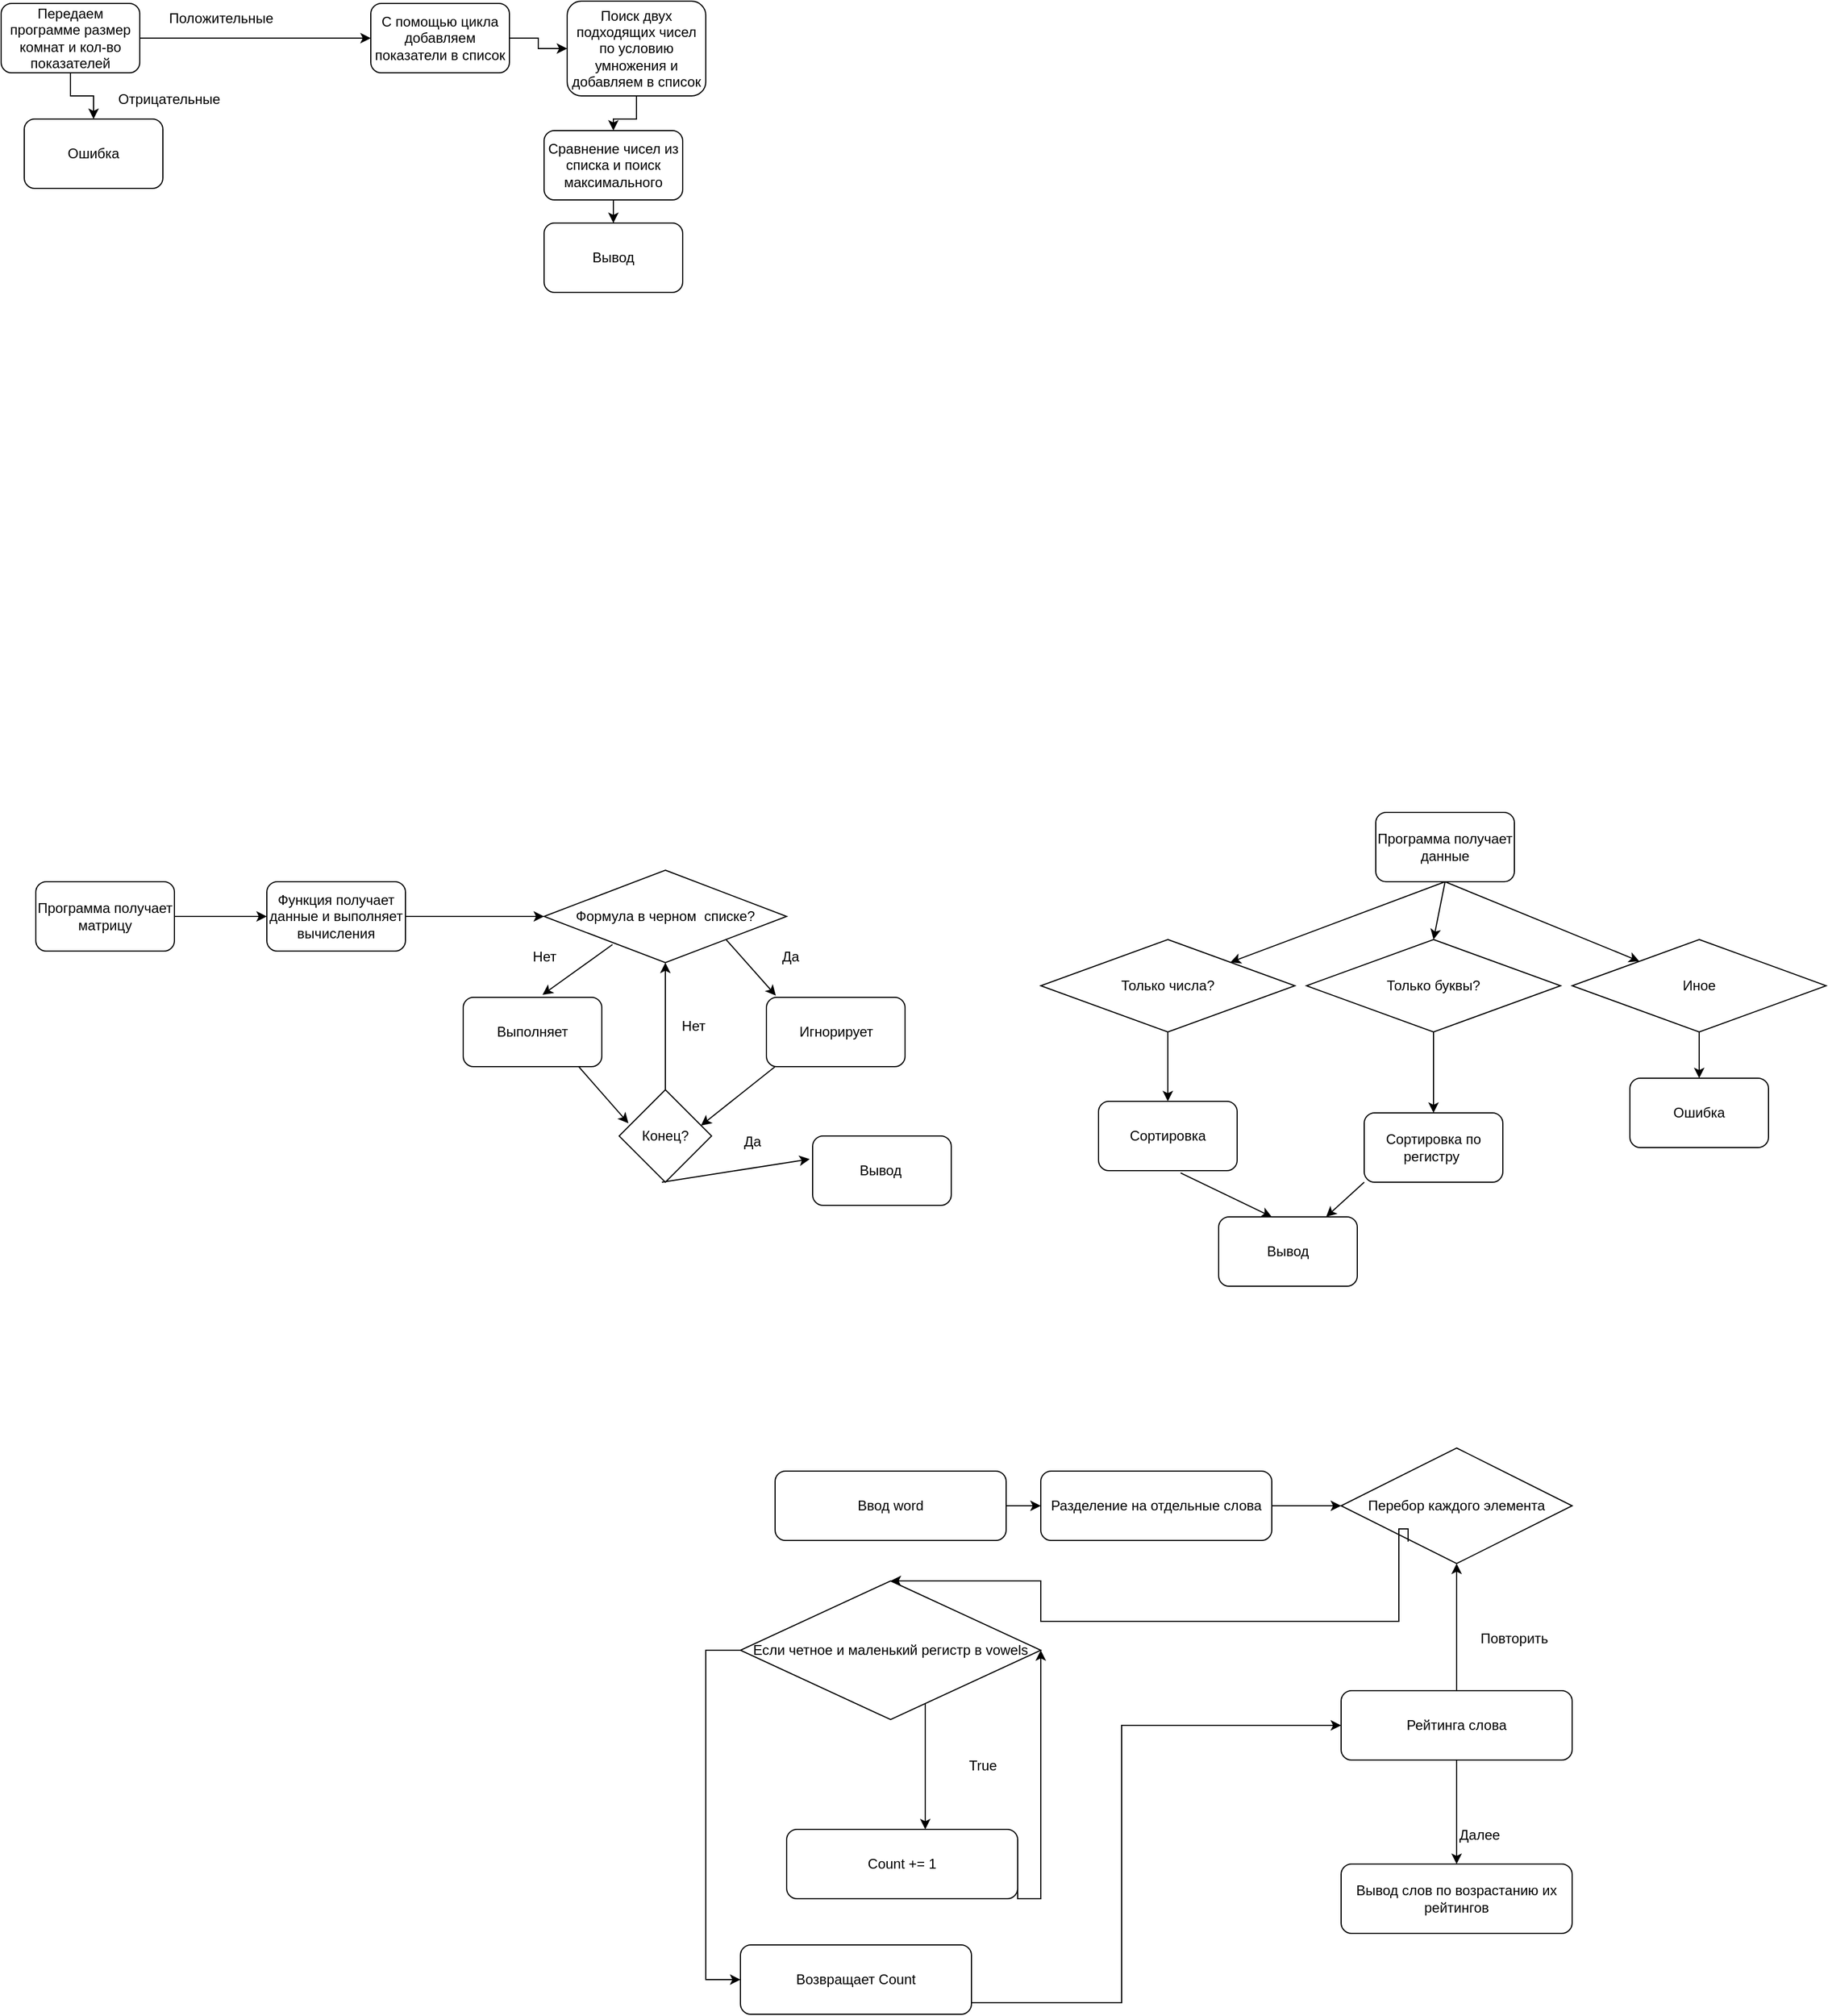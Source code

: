 <mxfile version="24.1.0" type="github">
  <diagram name="Страница — 1" id="TgV85QjSVcVYZDqP1wPA">
    <mxGraphModel dx="1982" dy="661" grid="1" gridSize="10" guides="1" tooltips="1" connect="1" arrows="1" fold="1" page="1" pageScale="1" pageWidth="827" pageHeight="1169" math="0" shadow="0">
      <root>
        <mxCell id="0" />
        <mxCell id="1" parent="0" />
        <mxCell id="714EKaEHQLsT-3FCsrPG-1" value="" style="edgeStyle=orthogonalEdgeStyle;rounded=0;orthogonalLoop=1;jettySize=auto;html=1;" parent="1" source="714EKaEHQLsT-3FCsrPG-2" target="714EKaEHQLsT-3FCsrPG-11" edge="1">
          <mxGeometry relative="1" as="geometry" />
        </mxCell>
        <mxCell id="714EKaEHQLsT-3FCsrPG-2" value="Ввод word" style="rounded=1;whiteSpace=wrap;html=1;" parent="1" vertex="1">
          <mxGeometry x="-100" y="1320" width="200" height="60" as="geometry" />
        </mxCell>
        <mxCell id="714EKaEHQLsT-3FCsrPG-3" value="" style="edgeStyle=orthogonalEdgeStyle;rounded=0;orthogonalLoop=1;jettySize=auto;html=1;" parent="1" source="714EKaEHQLsT-3FCsrPG-4" target="714EKaEHQLsT-3FCsrPG-5" edge="1">
          <mxGeometry relative="1" as="geometry">
            <Array as="points">
              <mxPoint x="30" y="1610" />
              <mxPoint x="30" y="1610" />
            </Array>
          </mxGeometry>
        </mxCell>
        <mxCell id="714EKaEHQLsT-3FCsrPG-4" value="Если четное и маленький регистр в vowels" style="rhombus;whiteSpace=wrap;html=1;" parent="1" vertex="1">
          <mxGeometry x="-130" y="1415" width="260" height="120" as="geometry" />
        </mxCell>
        <mxCell id="714EKaEHQLsT-3FCsrPG-5" value="Count += 1" style="rounded=1;whiteSpace=wrap;html=1;" parent="1" vertex="1">
          <mxGeometry x="-90" y="1630" width="200" height="60" as="geometry" />
        </mxCell>
        <mxCell id="714EKaEHQLsT-3FCsrPG-6" value="True" style="text;html=1;align=center;verticalAlign=middle;whiteSpace=wrap;rounded=0;" parent="1" vertex="1">
          <mxGeometry x="50" y="1560" width="60" height="30" as="geometry" />
        </mxCell>
        <mxCell id="714EKaEHQLsT-3FCsrPG-7" value="" style="endArrow=classic;html=1;rounded=0;exitX=1;exitY=0.5;exitDx=0;exitDy=0;entryX=1;entryY=0.5;entryDx=0;entryDy=0;edgeStyle=orthogonalEdgeStyle;" parent="1" source="714EKaEHQLsT-3FCsrPG-5" target="714EKaEHQLsT-3FCsrPG-4" edge="1">
          <mxGeometry width="50" height="50" relative="1" as="geometry">
            <mxPoint x="320" y="1690" as="sourcePoint" />
            <mxPoint x="370" y="1640" as="targetPoint" />
            <Array as="points">
              <mxPoint x="110" y="1690" />
              <mxPoint x="130" y="1690" />
            </Array>
          </mxGeometry>
        </mxCell>
        <mxCell id="714EKaEHQLsT-3FCsrPG-8" value="Возвращает Count" style="rounded=1;whiteSpace=wrap;html=1;" parent="1" vertex="1">
          <mxGeometry x="-130" y="1730" width="200" height="60" as="geometry" />
        </mxCell>
        <mxCell id="714EKaEHQLsT-3FCsrPG-9" value="" style="endArrow=classic;html=1;rounded=0;exitX=0;exitY=0.5;exitDx=0;exitDy=0;entryX=0;entryY=0.5;entryDx=0;entryDy=0;edgeStyle=orthogonalEdgeStyle;" parent="1" source="714EKaEHQLsT-3FCsrPG-4" target="714EKaEHQLsT-3FCsrPG-8" edge="1">
          <mxGeometry width="50" height="50" relative="1" as="geometry">
            <mxPoint x="60" y="1910" as="sourcePoint" />
            <mxPoint x="110" y="1860" as="targetPoint" />
            <Array as="points">
              <mxPoint x="-160" y="1475" />
              <mxPoint x="-160" y="1760" />
            </Array>
          </mxGeometry>
        </mxCell>
        <mxCell id="714EKaEHQLsT-3FCsrPG-10" value="" style="edgeStyle=orthogonalEdgeStyle;rounded=0;orthogonalLoop=1;jettySize=auto;html=1;" parent="1" source="714EKaEHQLsT-3FCsrPG-11" target="714EKaEHQLsT-3FCsrPG-12" edge="1">
          <mxGeometry relative="1" as="geometry" />
        </mxCell>
        <mxCell id="714EKaEHQLsT-3FCsrPG-11" value="Разделение на отдельные слова" style="rounded=1;whiteSpace=wrap;html=1;" parent="1" vertex="1">
          <mxGeometry x="130" y="1320" width="200" height="60" as="geometry" />
        </mxCell>
        <mxCell id="714EKaEHQLsT-3FCsrPG-12" value="Перебор каждого элемента" style="rhombus;whiteSpace=wrap;html=1;" parent="1" vertex="1">
          <mxGeometry x="390" y="1300" width="200" height="100" as="geometry" />
        </mxCell>
        <mxCell id="714EKaEHQLsT-3FCsrPG-13" value="" style="endArrow=classic;html=1;rounded=0;exitX=0.29;exitY=0.81;exitDx=0;exitDy=0;entryX=0.5;entryY=0;entryDx=0;entryDy=0;edgeStyle=orthogonalEdgeStyle;exitPerimeter=0;" parent="1" source="714EKaEHQLsT-3FCsrPG-12" target="714EKaEHQLsT-3FCsrPG-4" edge="1">
          <mxGeometry width="50" height="50" relative="1" as="geometry">
            <mxPoint x="530" y="1770" as="sourcePoint" />
            <mxPoint x="580" y="1720" as="targetPoint" />
            <Array as="points">
              <mxPoint x="448" y="1370" />
              <mxPoint x="440" y="1370" />
              <mxPoint x="440" y="1450" />
              <mxPoint x="130" y="1450" />
              <mxPoint x="130" y="1415" />
            </Array>
          </mxGeometry>
        </mxCell>
        <mxCell id="714EKaEHQLsT-3FCsrPG-14" value="" style="edgeStyle=orthogonalEdgeStyle;rounded=0;orthogonalLoop=1;jettySize=auto;html=1;" parent="1" source="714EKaEHQLsT-3FCsrPG-15" target="714EKaEHQLsT-3FCsrPG-19" edge="1">
          <mxGeometry relative="1" as="geometry" />
        </mxCell>
        <mxCell id="714EKaEHQLsT-3FCsrPG-15" value="Рейтинга слова" style="rounded=1;whiteSpace=wrap;html=1;" parent="1" vertex="1">
          <mxGeometry x="390" y="1510" width="200" height="60" as="geometry" />
        </mxCell>
        <mxCell id="714EKaEHQLsT-3FCsrPG-16" value="" style="endArrow=classic;html=1;rounded=0;exitX=1;exitY=0.5;exitDx=0;exitDy=0;entryX=0;entryY=0.5;entryDx=0;entryDy=0;edgeStyle=orthogonalEdgeStyle;" parent="1" source="714EKaEHQLsT-3FCsrPG-8" target="714EKaEHQLsT-3FCsrPG-15" edge="1">
          <mxGeometry width="50" height="50" relative="1" as="geometry">
            <mxPoint x="450" y="1790" as="sourcePoint" />
            <mxPoint x="500" y="1740" as="targetPoint" />
            <Array as="points">
              <mxPoint x="70" y="1780" />
              <mxPoint x="200" y="1780" />
              <mxPoint x="200" y="1540" />
            </Array>
          </mxGeometry>
        </mxCell>
        <mxCell id="714EKaEHQLsT-3FCsrPG-17" value="" style="endArrow=classic;html=1;rounded=0;exitX=0.5;exitY=0;exitDx=0;exitDy=0;entryX=0.5;entryY=1;entryDx=0;entryDy=0;" parent="1" source="714EKaEHQLsT-3FCsrPG-15" target="714EKaEHQLsT-3FCsrPG-12" edge="1">
          <mxGeometry width="50" height="50" relative="1" as="geometry">
            <mxPoint x="480" y="1710" as="sourcePoint" />
            <mxPoint x="530" y="1660" as="targetPoint" />
          </mxGeometry>
        </mxCell>
        <mxCell id="714EKaEHQLsT-3FCsrPG-18" value="Повторить" style="text;html=1;align=center;verticalAlign=middle;whiteSpace=wrap;rounded=0;" parent="1" vertex="1">
          <mxGeometry x="510" y="1450" width="60" height="30" as="geometry" />
        </mxCell>
        <mxCell id="714EKaEHQLsT-3FCsrPG-19" value="Вывод слов по возрастанию их рейтингов" style="rounded=1;whiteSpace=wrap;html=1;" parent="1" vertex="1">
          <mxGeometry x="390" y="1660" width="200" height="60" as="geometry" />
        </mxCell>
        <mxCell id="714EKaEHQLsT-3FCsrPG-20" value="Далее" style="text;html=1;align=center;verticalAlign=middle;whiteSpace=wrap;rounded=0;" parent="1" vertex="1">
          <mxGeometry x="480" y="1620" width="60" height="30" as="geometry" />
        </mxCell>
        <mxCell id="CZTJh5-a-b7QwfnnB7Mh-3" value="" style="edgeStyle=orthogonalEdgeStyle;rounded=0;orthogonalLoop=1;jettySize=auto;html=1;" parent="1" source="CZTJh5-a-b7QwfnnB7Mh-1" target="CZTJh5-a-b7QwfnnB7Mh-2" edge="1">
          <mxGeometry relative="1" as="geometry" />
        </mxCell>
        <mxCell id="CZTJh5-a-b7QwfnnB7Mh-1" value="Программа получает матрицу" style="rounded=1;whiteSpace=wrap;html=1;" parent="1" vertex="1">
          <mxGeometry x="-740" y="810" width="120" height="60" as="geometry" />
        </mxCell>
        <mxCell id="CZTJh5-a-b7QwfnnB7Mh-2" value="Функция получает данные и выполняет вычисления" style="whiteSpace=wrap;html=1;rounded=1;" parent="1" vertex="1">
          <mxGeometry x="-540" y="810" width="120" height="60" as="geometry" />
        </mxCell>
        <mxCell id="CZTJh5-a-b7QwfnnB7Mh-4" value="Игнорирует" style="rounded=1;whiteSpace=wrap;html=1;" parent="1" vertex="1">
          <mxGeometry x="-107.5" y="910" width="120" height="60" as="geometry" />
        </mxCell>
        <mxCell id="CZTJh5-a-b7QwfnnB7Mh-6" value="Выполняет" style="rounded=1;whiteSpace=wrap;html=1;" parent="1" vertex="1">
          <mxGeometry x="-370" y="910" width="120" height="60" as="geometry" />
        </mxCell>
        <mxCell id="CZTJh5-a-b7QwfnnB7Mh-7" value="" style="endArrow=classic;html=1;rounded=0;exitX=1;exitY=0.5;exitDx=0;exitDy=0;" parent="1" source="CZTJh5-a-b7QwfnnB7Mh-2" edge="1">
          <mxGeometry width="50" height="50" relative="1" as="geometry">
            <mxPoint x="-240" y="950" as="sourcePoint" />
            <mxPoint x="-300" y="840" as="targetPoint" />
          </mxGeometry>
        </mxCell>
        <mxCell id="CZTJh5-a-b7QwfnnB7Mh-8" value="Формула в черном&amp;nbsp; списке?" style="rhombus;whiteSpace=wrap;html=1;" parent="1" vertex="1">
          <mxGeometry x="-300" y="800" width="210" height="80" as="geometry" />
        </mxCell>
        <mxCell id="CZTJh5-a-b7QwfnnB7Mh-11" value="" style="endArrow=classic;html=1;rounded=0;exitX=0.282;exitY=0.805;exitDx=0;exitDy=0;exitPerimeter=0;entryX=0.572;entryY=-0.036;entryDx=0;entryDy=0;entryPerimeter=0;" parent="1" source="CZTJh5-a-b7QwfnnB7Mh-8" target="CZTJh5-a-b7QwfnnB7Mh-6" edge="1">
          <mxGeometry width="50" height="50" relative="1" as="geometry">
            <mxPoint x="-240" y="950" as="sourcePoint" />
            <mxPoint x="-190" y="900" as="targetPoint" />
          </mxGeometry>
        </mxCell>
        <mxCell id="CZTJh5-a-b7QwfnnB7Mh-12" value="" style="endArrow=classic;html=1;rounded=0;exitX=1;exitY=1;exitDx=0;exitDy=0;entryX=0.068;entryY=-0.025;entryDx=0;entryDy=0;entryPerimeter=0;" parent="1" source="CZTJh5-a-b7QwfnnB7Mh-8" target="CZTJh5-a-b7QwfnnB7Mh-4" edge="1">
          <mxGeometry width="50" height="50" relative="1" as="geometry">
            <mxPoint x="-240" y="950" as="sourcePoint" />
            <mxPoint x="-190" y="900" as="targetPoint" />
          </mxGeometry>
        </mxCell>
        <mxCell id="CZTJh5-a-b7QwfnnB7Mh-13" value="Нет" style="text;html=1;align=center;verticalAlign=middle;resizable=0;points=[];autosize=1;strokeColor=none;fillColor=none;" parent="1" vertex="1">
          <mxGeometry x="-320" y="860" width="40" height="30" as="geometry" />
        </mxCell>
        <mxCell id="CZTJh5-a-b7QwfnnB7Mh-14" value="Да" style="text;html=1;align=center;verticalAlign=middle;resizable=0;points=[];autosize=1;strokeColor=none;fillColor=none;" parent="1" vertex="1">
          <mxGeometry x="-107.5" y="860" width="40" height="30" as="geometry" />
        </mxCell>
        <mxCell id="CZTJh5-a-b7QwfnnB7Mh-15" value="Конец?" style="rhombus;whiteSpace=wrap;html=1;" parent="1" vertex="1">
          <mxGeometry x="-235" y="990" width="80" height="80" as="geometry" />
        </mxCell>
        <mxCell id="CZTJh5-a-b7QwfnnB7Mh-16" value="" style="endArrow=classic;html=1;rounded=0;exitX=0.5;exitY=0;exitDx=0;exitDy=0;entryX=0.5;entryY=1;entryDx=0;entryDy=0;" parent="1" source="CZTJh5-a-b7QwfnnB7Mh-15" target="CZTJh5-a-b7QwfnnB7Mh-8" edge="1">
          <mxGeometry width="50" height="50" relative="1" as="geometry">
            <mxPoint x="-180" y="915.5" as="sourcePoint" />
            <mxPoint x="-137" y="964.5" as="targetPoint" />
          </mxGeometry>
        </mxCell>
        <mxCell id="CZTJh5-a-b7QwfnnB7Mh-17" value="Нет" style="text;html=1;align=center;verticalAlign=middle;resizable=0;points=[];autosize=1;strokeColor=none;fillColor=none;" parent="1" vertex="1">
          <mxGeometry x="-191.25" y="920" width="40" height="30" as="geometry" />
        </mxCell>
        <mxCell id="CZTJh5-a-b7QwfnnB7Mh-18" value="" style="endArrow=classic;html=1;rounded=0;exitX=1;exitY=1;exitDx=0;exitDy=0;entryX=0.886;entryY=0.387;entryDx=0;entryDy=0;entryPerimeter=0;" parent="1" target="CZTJh5-a-b7QwfnnB7Mh-15" edge="1">
          <mxGeometry width="50" height="50" relative="1" as="geometry">
            <mxPoint x="-100" y="970" as="sourcePoint" />
            <mxPoint x="-57" y="1019" as="targetPoint" />
          </mxGeometry>
        </mxCell>
        <mxCell id="CZTJh5-a-b7QwfnnB7Mh-19" value="" style="endArrow=classic;html=1;rounded=0;exitX=1;exitY=1;exitDx=0;exitDy=0;entryX=0.068;entryY=-0.025;entryDx=0;entryDy=0;entryPerimeter=0;" parent="1" edge="1">
          <mxGeometry width="50" height="50" relative="1" as="geometry">
            <mxPoint x="-270" y="970" as="sourcePoint" />
            <mxPoint x="-227" y="1019" as="targetPoint" />
          </mxGeometry>
        </mxCell>
        <mxCell id="CZTJh5-a-b7QwfnnB7Mh-20" value="" style="endArrow=classic;html=1;rounded=0;exitX=1;exitY=1;exitDx=0;exitDy=0;" parent="1" edge="1">
          <mxGeometry width="50" height="50" relative="1" as="geometry">
            <mxPoint x="-198" y="1070" as="sourcePoint" />
            <mxPoint x="-70" y="1050" as="targetPoint" />
          </mxGeometry>
        </mxCell>
        <mxCell id="CZTJh5-a-b7QwfnnB7Mh-21" value="Да" style="text;html=1;align=center;verticalAlign=middle;resizable=0;points=[];autosize=1;strokeColor=none;fillColor=none;" parent="1" vertex="1">
          <mxGeometry x="-140" y="1020" width="40" height="30" as="geometry" />
        </mxCell>
        <mxCell id="CZTJh5-a-b7QwfnnB7Mh-22" value="Вывод&amp;nbsp;" style="rounded=1;whiteSpace=wrap;html=1;" parent="1" vertex="1">
          <mxGeometry x="-67.5" y="1030" width="120" height="60" as="geometry" />
        </mxCell>
        <mxCell id="CZTJh5-a-b7QwfnnB7Mh-23" value="Программа получает данные" style="rounded=1;whiteSpace=wrap;html=1;" parent="1" vertex="1">
          <mxGeometry x="420" y="750" width="120" height="60" as="geometry" />
        </mxCell>
        <mxCell id="CZTJh5-a-b7QwfnnB7Mh-24" value="Только числа?" style="rhombus;whiteSpace=wrap;html=1;" parent="1" vertex="1">
          <mxGeometry x="130" y="860" width="220" height="80" as="geometry" />
        </mxCell>
        <mxCell id="CZTJh5-a-b7QwfnnB7Mh-25" value="Только буквы?" style="rhombus;whiteSpace=wrap;html=1;" parent="1" vertex="1">
          <mxGeometry x="360" y="860" width="220" height="80" as="geometry" />
        </mxCell>
        <mxCell id="CZTJh5-a-b7QwfnnB7Mh-26" value="Иное" style="rhombus;whiteSpace=wrap;html=1;" parent="1" vertex="1">
          <mxGeometry x="590" y="860" width="220" height="80" as="geometry" />
        </mxCell>
        <mxCell id="CZTJh5-a-b7QwfnnB7Mh-27" value="" style="endArrow=classic;html=1;rounded=0;exitX=0.5;exitY=1;exitDx=0;exitDy=0;" parent="1" source="CZTJh5-a-b7QwfnnB7Mh-23" target="CZTJh5-a-b7QwfnnB7Mh-24" edge="1">
          <mxGeometry width="50" height="50" relative="1" as="geometry">
            <mxPoint x="410" y="1070" as="sourcePoint" />
            <mxPoint x="460" y="1020" as="targetPoint" />
          </mxGeometry>
        </mxCell>
        <mxCell id="CZTJh5-a-b7QwfnnB7Mh-28" value="" style="endArrow=classic;html=1;rounded=0;exitX=0.5;exitY=1;exitDx=0;exitDy=0;entryX=0.5;entryY=0;entryDx=0;entryDy=0;" parent="1" source="CZTJh5-a-b7QwfnnB7Mh-23" target="CZTJh5-a-b7QwfnnB7Mh-25" edge="1">
          <mxGeometry width="50" height="50" relative="1" as="geometry">
            <mxPoint x="410" y="1070" as="sourcePoint" />
            <mxPoint x="460" y="1020" as="targetPoint" />
          </mxGeometry>
        </mxCell>
        <mxCell id="CZTJh5-a-b7QwfnnB7Mh-29" value="" style="endArrow=classic;html=1;rounded=0;exitX=0.5;exitY=1;exitDx=0;exitDy=0;" parent="1" source="CZTJh5-a-b7QwfnnB7Mh-23" target="CZTJh5-a-b7QwfnnB7Mh-26" edge="1">
          <mxGeometry width="50" height="50" relative="1" as="geometry">
            <mxPoint x="410" y="1070" as="sourcePoint" />
            <mxPoint x="460" y="1020" as="targetPoint" />
          </mxGeometry>
        </mxCell>
        <mxCell id="CZTJh5-a-b7QwfnnB7Mh-30" value="" style="endArrow=classic;html=1;rounded=0;exitX=0.5;exitY=1;exitDx=0;exitDy=0;" parent="1" source="CZTJh5-a-b7QwfnnB7Mh-26" edge="1">
          <mxGeometry width="50" height="50" relative="1" as="geometry">
            <mxPoint x="410" y="1070" as="sourcePoint" />
            <mxPoint x="700" y="980" as="targetPoint" />
          </mxGeometry>
        </mxCell>
        <mxCell id="CZTJh5-a-b7QwfnnB7Mh-31" value="Ошибка" style="rounded=1;whiteSpace=wrap;html=1;" parent="1" vertex="1">
          <mxGeometry x="640" y="980" width="120" height="60" as="geometry" />
        </mxCell>
        <mxCell id="CZTJh5-a-b7QwfnnB7Mh-32" value="" style="endArrow=classic;html=1;rounded=0;exitX=0.5;exitY=1;exitDx=0;exitDy=0;" parent="1" source="CZTJh5-a-b7QwfnnB7Mh-25" edge="1">
          <mxGeometry width="50" height="50" relative="1" as="geometry">
            <mxPoint x="410" y="1070" as="sourcePoint" />
            <mxPoint x="470" y="1010" as="targetPoint" />
          </mxGeometry>
        </mxCell>
        <mxCell id="CZTJh5-a-b7QwfnnB7Mh-33" value="" style="endArrow=classic;html=1;rounded=0;exitX=0.5;exitY=1;exitDx=0;exitDy=0;" parent="1" source="CZTJh5-a-b7QwfnnB7Mh-24" edge="1">
          <mxGeometry width="50" height="50" relative="1" as="geometry">
            <mxPoint x="280" y="1040" as="sourcePoint" />
            <mxPoint x="240" y="1000" as="targetPoint" />
          </mxGeometry>
        </mxCell>
        <mxCell id="CZTJh5-a-b7QwfnnB7Mh-34" value="Сортировка по регистру&amp;nbsp;" style="rounded=1;whiteSpace=wrap;html=1;" parent="1" vertex="1">
          <mxGeometry x="410" y="1010" width="120" height="60" as="geometry" />
        </mxCell>
        <mxCell id="CZTJh5-a-b7QwfnnB7Mh-36" value="Сортировка" style="rounded=1;whiteSpace=wrap;html=1;" parent="1" vertex="1">
          <mxGeometry x="180" y="1000" width="120" height="60" as="geometry" />
        </mxCell>
        <mxCell id="CZTJh5-a-b7QwfnnB7Mh-37" value="" style="endArrow=classic;html=1;rounded=0;exitX=0.592;exitY=1.033;exitDx=0;exitDy=0;exitPerimeter=0;" parent="1" source="CZTJh5-a-b7QwfnnB7Mh-36" edge="1">
          <mxGeometry width="50" height="50" relative="1" as="geometry">
            <mxPoint x="410" y="1070" as="sourcePoint" />
            <mxPoint x="330" y="1100" as="targetPoint" />
          </mxGeometry>
        </mxCell>
        <mxCell id="CZTJh5-a-b7QwfnnB7Mh-38" value="" style="endArrow=classic;html=1;rounded=0;" parent="1" target="CZTJh5-a-b7QwfnnB7Mh-39" edge="1">
          <mxGeometry width="50" height="50" relative="1" as="geometry">
            <mxPoint x="410" y="1070" as="sourcePoint" />
            <mxPoint x="330" y="1100" as="targetPoint" />
          </mxGeometry>
        </mxCell>
        <mxCell id="CZTJh5-a-b7QwfnnB7Mh-39" value="Вывод" style="rounded=1;whiteSpace=wrap;html=1;" parent="1" vertex="1">
          <mxGeometry x="284" y="1100" width="120" height="60" as="geometry" />
        </mxCell>
        <mxCell id="2Av8fszZ0YZu8uCWB-Xj-3" value="" style="edgeStyle=orthogonalEdgeStyle;rounded=0;orthogonalLoop=1;jettySize=auto;html=1;" edge="1" parent="1" source="2Av8fszZ0YZu8uCWB-Xj-1" target="2Av8fszZ0YZu8uCWB-Xj-2">
          <mxGeometry relative="1" as="geometry" />
        </mxCell>
        <mxCell id="2Av8fszZ0YZu8uCWB-Xj-5" value="" style="edgeStyle=orthogonalEdgeStyle;rounded=0;orthogonalLoop=1;jettySize=auto;html=1;" edge="1" parent="1" source="2Av8fszZ0YZu8uCWB-Xj-1" target="2Av8fszZ0YZu8uCWB-Xj-4">
          <mxGeometry relative="1" as="geometry" />
        </mxCell>
        <mxCell id="2Av8fszZ0YZu8uCWB-Xj-1" value="Передаем программе размер комнат и кол-во показателей" style="rounded=1;whiteSpace=wrap;html=1;" vertex="1" parent="1">
          <mxGeometry x="-770" y="50" width="120" height="60" as="geometry" />
        </mxCell>
        <mxCell id="2Av8fszZ0YZu8uCWB-Xj-9" value="" style="edgeStyle=orthogonalEdgeStyle;rounded=0;orthogonalLoop=1;jettySize=auto;html=1;" edge="1" parent="1" source="2Av8fszZ0YZu8uCWB-Xj-2" target="2Av8fszZ0YZu8uCWB-Xj-8">
          <mxGeometry relative="1" as="geometry" />
        </mxCell>
        <mxCell id="2Av8fszZ0YZu8uCWB-Xj-2" value="С помощью цикла добавляем показатели в список" style="rounded=1;whiteSpace=wrap;html=1;" vertex="1" parent="1">
          <mxGeometry x="-450" y="50" width="120" height="60" as="geometry" />
        </mxCell>
        <mxCell id="2Av8fszZ0YZu8uCWB-Xj-4" value="Ошибка" style="rounded=1;whiteSpace=wrap;html=1;" vertex="1" parent="1">
          <mxGeometry x="-750" y="150" width="120" height="60" as="geometry" />
        </mxCell>
        <mxCell id="2Av8fszZ0YZu8uCWB-Xj-6" value="Положительные" style="text;html=1;align=center;verticalAlign=middle;resizable=0;points=[];autosize=1;strokeColor=none;fillColor=none;" vertex="1" parent="1">
          <mxGeometry x="-635" y="48" width="110" height="30" as="geometry" />
        </mxCell>
        <mxCell id="2Av8fszZ0YZu8uCWB-Xj-7" value="Отрицательные" style="text;html=1;align=center;verticalAlign=middle;resizable=0;points=[];autosize=1;strokeColor=none;fillColor=none;" vertex="1" parent="1">
          <mxGeometry x="-680" y="118" width="110" height="30" as="geometry" />
        </mxCell>
        <mxCell id="2Av8fszZ0YZu8uCWB-Xj-11" value="" style="edgeStyle=orthogonalEdgeStyle;rounded=0;orthogonalLoop=1;jettySize=auto;html=1;" edge="1" parent="1" source="2Av8fszZ0YZu8uCWB-Xj-8" target="2Av8fszZ0YZu8uCWB-Xj-10">
          <mxGeometry relative="1" as="geometry" />
        </mxCell>
        <mxCell id="2Av8fszZ0YZu8uCWB-Xj-8" value="Поиск двух подходящих чисел по условию умножения и добавляем в список" style="rounded=1;whiteSpace=wrap;html=1;" vertex="1" parent="1">
          <mxGeometry x="-280" y="48" width="120" height="82" as="geometry" />
        </mxCell>
        <mxCell id="2Av8fszZ0YZu8uCWB-Xj-13" value="" style="edgeStyle=orthogonalEdgeStyle;rounded=0;orthogonalLoop=1;jettySize=auto;html=1;" edge="1" parent="1" source="2Av8fszZ0YZu8uCWB-Xj-10" target="2Av8fszZ0YZu8uCWB-Xj-12">
          <mxGeometry relative="1" as="geometry" />
        </mxCell>
        <mxCell id="2Av8fszZ0YZu8uCWB-Xj-10" value="Сравнение чисел из списка и поиск максимального" style="rounded=1;whiteSpace=wrap;html=1;" vertex="1" parent="1">
          <mxGeometry x="-300" y="160" width="120" height="60" as="geometry" />
        </mxCell>
        <mxCell id="2Av8fszZ0YZu8uCWB-Xj-12" value="Вывод" style="rounded=1;whiteSpace=wrap;html=1;" vertex="1" parent="1">
          <mxGeometry x="-300" y="240" width="120" height="60" as="geometry" />
        </mxCell>
      </root>
    </mxGraphModel>
  </diagram>
</mxfile>
